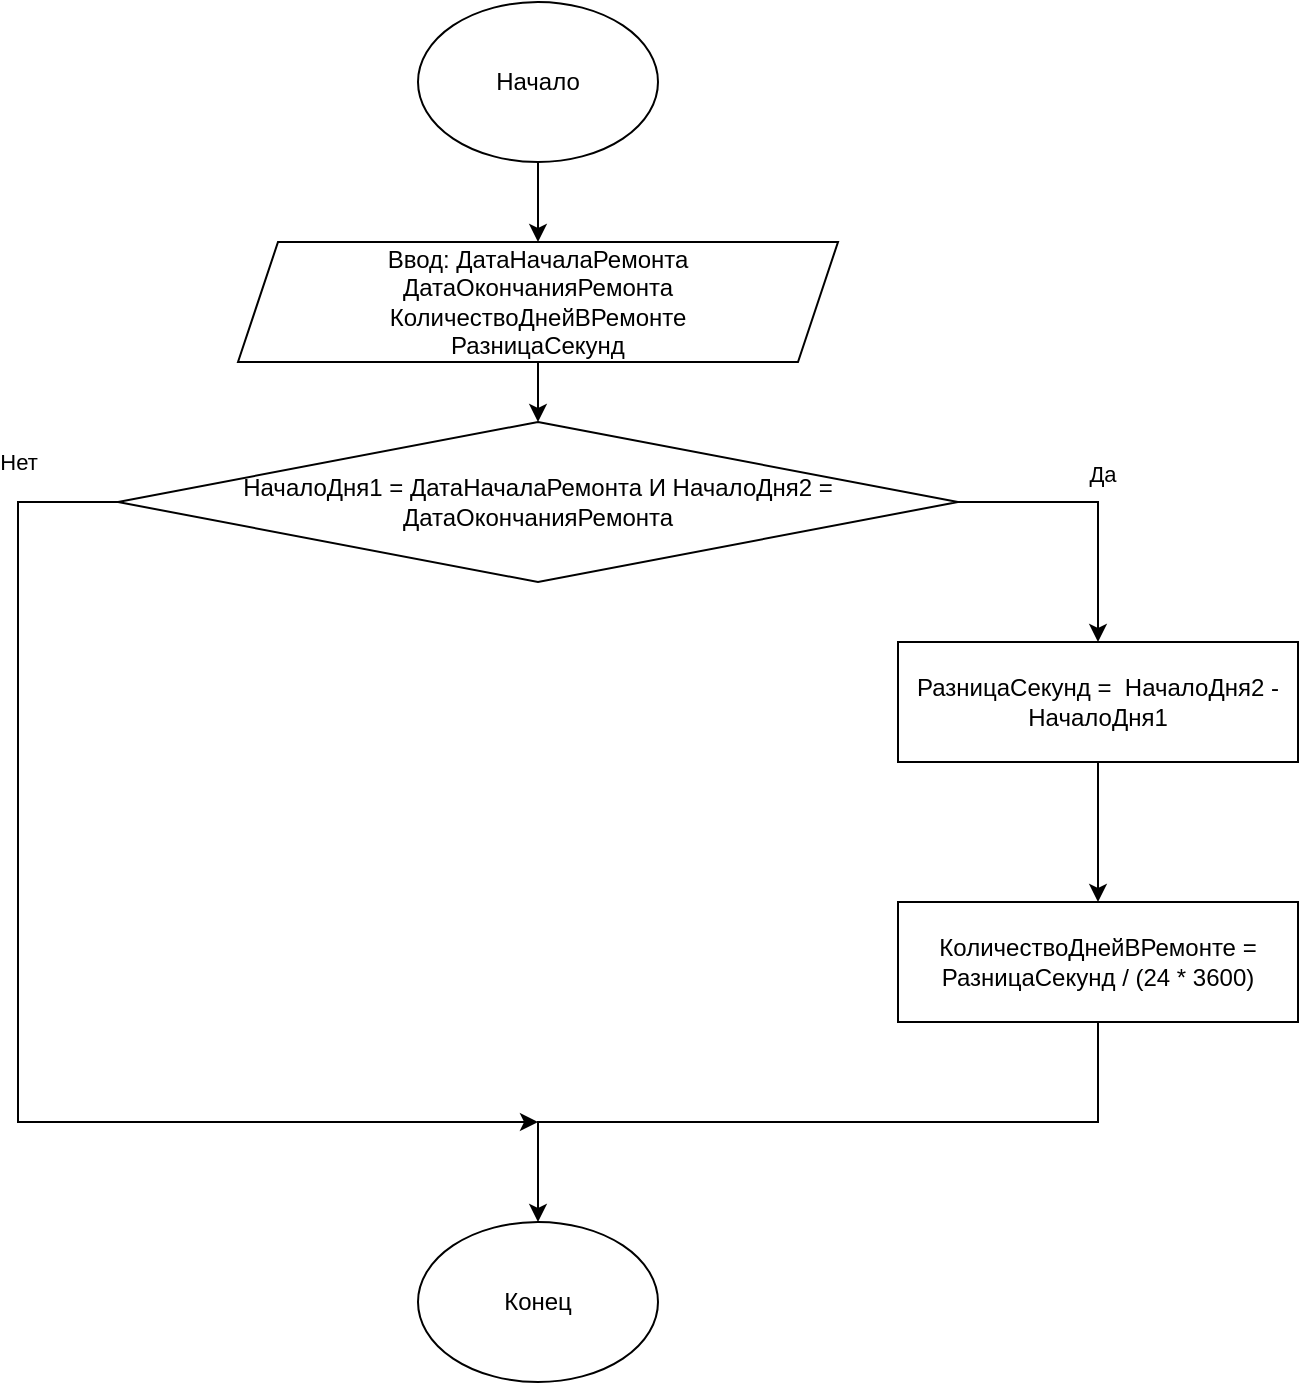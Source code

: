 <mxfile version="24.1.0" type="device">
  <diagram name="Страница — 1" id="sCvIo82w6kxL2k3GuaRd">
    <mxGraphModel dx="1418" dy="828" grid="1" gridSize="10" guides="1" tooltips="1" connect="1" arrows="1" fold="1" page="1" pageScale="1" pageWidth="827" pageHeight="1169" math="0" shadow="0">
      <root>
        <mxCell id="0" />
        <mxCell id="1" parent="0" />
        <mxCell id="plhr0QAP_pAW86cE8GCU-1" value="Начало" style="ellipse;whiteSpace=wrap;html=1;" vertex="1" parent="1">
          <mxGeometry x="310" y="160" width="120" height="80" as="geometry" />
        </mxCell>
        <mxCell id="plhr0QAP_pAW86cE8GCU-2" value="НачалоДня1 = ДатаНачалаРемонта И НачалоДня2 = ДатаОкончанияРемонта" style="rhombus;whiteSpace=wrap;html=1;" vertex="1" parent="1">
          <mxGeometry x="160" y="370" width="420" height="80" as="geometry" />
        </mxCell>
        <mxCell id="plhr0QAP_pAW86cE8GCU-3" value="Конец" style="ellipse;whiteSpace=wrap;html=1;" vertex="1" parent="1">
          <mxGeometry x="310" y="770" width="120" height="80" as="geometry" />
        </mxCell>
        <mxCell id="plhr0QAP_pAW86cE8GCU-4" value="Ввод: ДатаНачалаРемонта&lt;div&gt;ДатаОкончанияРемонта&lt;/div&gt;&lt;div&gt;КоличествоДнейВРемонте&lt;/div&gt;&lt;div&gt;РазницаСекунд&lt;/div&gt;" style="shape=parallelogram;perimeter=parallelogramPerimeter;whiteSpace=wrap;html=1;fixedSize=1;align=center;" vertex="1" parent="1">
          <mxGeometry x="220" y="280" width="300" height="60" as="geometry" />
        </mxCell>
        <mxCell id="plhr0QAP_pAW86cE8GCU-5" value="" style="endArrow=classic;html=1;rounded=0;" edge="1" parent="1" source="plhr0QAP_pAW86cE8GCU-1" target="plhr0QAP_pAW86cE8GCU-4">
          <mxGeometry width="50" height="50" relative="1" as="geometry">
            <mxPoint x="320" y="430" as="sourcePoint" />
            <mxPoint x="370" y="380" as="targetPoint" />
          </mxGeometry>
        </mxCell>
        <mxCell id="plhr0QAP_pAW86cE8GCU-6" value="" style="endArrow=classic;html=1;rounded=0;" edge="1" parent="1" source="plhr0QAP_pAW86cE8GCU-4" target="plhr0QAP_pAW86cE8GCU-2">
          <mxGeometry width="50" height="50" relative="1" as="geometry">
            <mxPoint x="380" y="250" as="sourcePoint" />
            <mxPoint x="380" y="290" as="targetPoint" />
          </mxGeometry>
        </mxCell>
        <mxCell id="plhr0QAP_pAW86cE8GCU-7" value="" style="endArrow=classic;html=1;rounded=0;exitX=0;exitY=0.5;exitDx=0;exitDy=0;edgeStyle=elbowEdgeStyle;" edge="1" parent="1" source="plhr0QAP_pAW86cE8GCU-2">
          <mxGeometry width="50" height="50" relative="1" as="geometry">
            <mxPoint x="320" y="430" as="sourcePoint" />
            <mxPoint x="370" y="720" as="targetPoint" />
            <Array as="points">
              <mxPoint x="110" y="580" />
            </Array>
          </mxGeometry>
        </mxCell>
        <mxCell id="plhr0QAP_pAW86cE8GCU-8" value="Нет" style="edgeLabel;html=1;align=center;verticalAlign=middle;resizable=0;points=[];" vertex="1" connectable="0" parent="plhr0QAP_pAW86cE8GCU-7">
          <mxGeometry x="-0.767" y="2" relative="1" as="geometry">
            <mxPoint x="-2" y="-42" as="offset" />
          </mxGeometry>
        </mxCell>
        <mxCell id="plhr0QAP_pAW86cE8GCU-9" value="РазницаСекунд =&amp;nbsp; НачалоДня2 - НачалоДня1" style="rounded=0;whiteSpace=wrap;html=1;" vertex="1" parent="1">
          <mxGeometry x="550" y="480" width="200" height="60" as="geometry" />
        </mxCell>
        <mxCell id="plhr0QAP_pAW86cE8GCU-10" value="" style="endArrow=classic;html=1;rounded=0;edgeStyle=elbowEdgeStyle;elbow=vertical;entryX=0.5;entryY=0;entryDx=0;entryDy=0;" edge="1" parent="1" source="plhr0QAP_pAW86cE8GCU-2" target="plhr0QAP_pAW86cE8GCU-9">
          <mxGeometry width="50" height="50" relative="1" as="geometry">
            <mxPoint x="170" y="420" as="sourcePoint" />
            <mxPoint x="320" y="750" as="targetPoint" />
            <Array as="points">
              <mxPoint x="450" y="410" />
            </Array>
          </mxGeometry>
        </mxCell>
        <mxCell id="plhr0QAP_pAW86cE8GCU-11" value="Да" style="edgeLabel;html=1;align=center;verticalAlign=middle;resizable=0;points=[];" vertex="1" connectable="0" parent="plhr0QAP_pAW86cE8GCU-10">
          <mxGeometry x="-0.767" y="2" relative="1" as="geometry">
            <mxPoint x="55" y="-12" as="offset" />
          </mxGeometry>
        </mxCell>
        <mxCell id="plhr0QAP_pAW86cE8GCU-12" value="КоличествоДнейВРемонте = РазницаСекунд / (24 * 3600)" style="rounded=0;whiteSpace=wrap;html=1;" vertex="1" parent="1">
          <mxGeometry x="550" y="610" width="200" height="60" as="geometry" />
        </mxCell>
        <mxCell id="plhr0QAP_pAW86cE8GCU-13" value="" style="endArrow=classic;html=1;rounded=0;" edge="1" parent="1" source="plhr0QAP_pAW86cE8GCU-9" target="plhr0QAP_pAW86cE8GCU-12">
          <mxGeometry width="50" height="50" relative="1" as="geometry">
            <mxPoint x="320" y="430" as="sourcePoint" />
            <mxPoint x="370" y="380" as="targetPoint" />
          </mxGeometry>
        </mxCell>
        <mxCell id="plhr0QAP_pAW86cE8GCU-14" value="" style="endArrow=classic;html=1;rounded=0;exitX=0.5;exitY=1;exitDx=0;exitDy=0;edgeStyle=orthogonalEdgeStyle;entryX=0.5;entryY=0;entryDx=0;entryDy=0;" edge="1" parent="1" source="plhr0QAP_pAW86cE8GCU-12" target="plhr0QAP_pAW86cE8GCU-3">
          <mxGeometry width="50" height="50" relative="1" as="geometry">
            <mxPoint x="650" y="690" as="sourcePoint" />
            <mxPoint x="370" y="690" as="targetPoint" />
          </mxGeometry>
        </mxCell>
      </root>
    </mxGraphModel>
  </diagram>
</mxfile>
